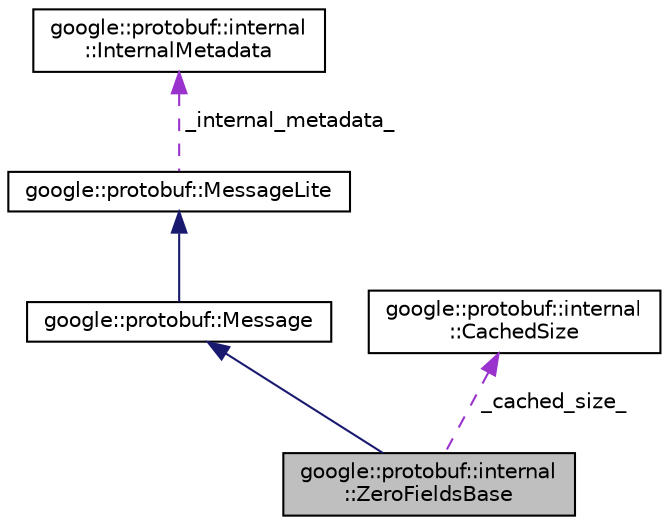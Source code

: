 digraph "google::protobuf::internal::ZeroFieldsBase"
{
 // LATEX_PDF_SIZE
  edge [fontname="Helvetica",fontsize="10",labelfontname="Helvetica",labelfontsize="10"];
  node [fontname="Helvetica",fontsize="10",shape=record];
  Node1 [label="google::protobuf::internal\l::ZeroFieldsBase",height=0.2,width=0.4,color="black", fillcolor="grey75", style="filled", fontcolor="black",tooltip=" "];
  Node2 -> Node1 [dir="back",color="midnightblue",fontsize="10",style="solid",fontname="Helvetica"];
  Node2 [label="google::protobuf::Message",height=0.2,width=0.4,color="black", fillcolor="white", style="filled",URL="$classgoogle_1_1protobuf_1_1Message.html",tooltip=" "];
  Node3 -> Node2 [dir="back",color="midnightblue",fontsize="10",style="solid",fontname="Helvetica"];
  Node3 [label="google::protobuf::MessageLite",height=0.2,width=0.4,color="black", fillcolor="white", style="filled",URL="$classgoogle_1_1protobuf_1_1MessageLite.html",tooltip=" "];
  Node4 -> Node3 [dir="back",color="darkorchid3",fontsize="10",style="dashed",label=" _internal_metadata_" ,fontname="Helvetica"];
  Node4 [label="google::protobuf::internal\l::InternalMetadata",height=0.2,width=0.4,color="black", fillcolor="white", style="filled",URL="$classgoogle_1_1protobuf_1_1internal_1_1InternalMetadata.html",tooltip=" "];
  Node5 -> Node1 [dir="back",color="darkorchid3",fontsize="10",style="dashed",label=" _cached_size_" ,fontname="Helvetica"];
  Node5 [label="google::protobuf::internal\l::CachedSize",height=0.2,width=0.4,color="black", fillcolor="white", style="filled",URL="$classgoogle_1_1protobuf_1_1internal_1_1CachedSize.html",tooltip=" "];
}
